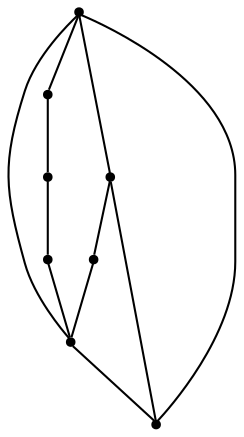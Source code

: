 graph {
  node [shape=point,comment="{\"directed\":false,\"doi\":\"10.1007/978-3-540-24595-7_24\",\"figure\":\"3\"}"]

  v0 [pos="882.4422533611919,664.2117579778035"]
  v1 [pos="881.6379496729652,262.34500408172596"]
  v2 [pos="1034.4298964389534,361.0971212387084"]
  v3 [pos="1033.2223996184593,511.44508520762116"]
  v4 [pos="932.8370707667151,361.90342108408595"]
  v5 [pos="831.6463571947675,563.0388021469116"]
  v6 [pos="831.6463571947675,361.0971212387084"]
  v7 [pos="832.049566224564,463.47939968109125"]

  v0 -- v1 [id="-1",pos="882.4422533611919,664.2117579778035 782.4622002180232,611.8128856023152 730.8567859738372,512.6544078191121 731.2610283430232,462.6752614974975 731.6610737645349,412.69204616546625 781.2536700581395,309.50448513030994 881.6379496729652,262.34500408172596"]
  v5 -- v7 [id="-2",pos="831.6463571947675,563.0388021469116 832.049566224564,463.47939968109125 832.049566224564,463.47939968109125 832.049566224564,463.47939968109125"]
  v6 -- v1 [id="-3",pos="831.6463571947675,361.0971212387084 881.6379496729652,262.34500408172596 881.6379496729652,262.34500408172596 881.6379496729652,262.34500408172596"]
  v0 -- v5 [id="-4",pos="882.4422533611919,664.2117579778035 831.6463571947675,563.0388021469116 831.6463571947675,563.0388021469116 831.6463571947675,563.0388021469116"]
  v0 -- v3 [id="-5",pos="882.4422533611919,664.2117579778035 1033.2223996184593,511.44508520762116 1033.2223996184593,511.44508520762116 1033.2223996184593,511.44508520762116"]
  v1 -- v4 [id="-6",pos="881.6379496729652,262.34500408172596 932.8370707667151,361.90342108408595 932.8370707667151,361.90342108408595 932.8370707667151,361.90342108408595"]
  v4 -- v0 [id="-7",pos="932.8370707667151,361.90342108408595 882.4422533611919,664.2117579778035 882.4422533611919,664.2117579778035 882.4422533611919,664.2117579778035"]
  v3 -- v2 [id="-8",pos="1033.2223996184593,511.44508520762116 1034.4298964389534,361.0971212387084 1034.4298964389534,361.0971212387084 1034.4298964389534,361.0971212387084"]
  v3 -- v4 [id="-9",pos="1033.2223996184593,511.44508520762116 932.8370707667151,361.90342108408595 932.8370707667151,361.90342108408595 932.8370707667151,361.90342108408595"]
  v2 -- v1 [id="-10",pos="1034.4298964389534,361.0971212387084 881.6379496729652,262.34500408172596 881.6379496729652,262.34500408172596 881.6379496729652,262.34500408172596"]
  v7 -- v6 [id="-11",pos="832.049566224564,463.47939968109125 831.6463571947675,361.0971212387084 831.6463571947675,361.0971212387084 831.6463571947675,361.0971212387084"]
}